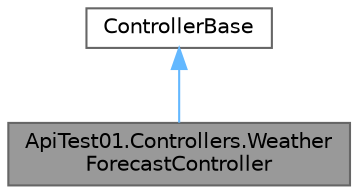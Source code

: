 digraph "ApiTest01.Controllers.WeatherForecastController"
{
 // LATEX_PDF_SIZE
  bgcolor="transparent";
  edge [fontname=Helvetica,fontsize=10,labelfontname=Helvetica,labelfontsize=10];
  node [fontname=Helvetica,fontsize=10,shape=box,height=0.2,width=0.4];
  Node1 [id="Node000001",label="ApiTest01.Controllers.Weather\lForecastController",height=0.2,width=0.4,color="gray40", fillcolor="grey60", style="filled", fontcolor="black",tooltip="The weather forecast controller."];
  Node2 -> Node1 [id="edge1_Node000001_Node000002",dir="back",color="steelblue1",style="solid",tooltip=" "];
  Node2 [id="Node000002",label="ControllerBase",height=0.2,width=0.4,color="gray40", fillcolor="white", style="filled",tooltip=" "];
}
